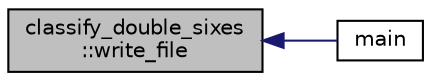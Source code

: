 digraph "classify_double_sixes::write_file"
{
  edge [fontname="Helvetica",fontsize="10",labelfontname="Helvetica",labelfontsize="10"];
  node [fontname="Helvetica",fontsize="10",shape=record];
  rankdir="LR";
  Node3372 [label="classify_double_sixes\l::write_file",height=0.2,width=0.4,color="black", fillcolor="grey75", style="filled", fontcolor="black"];
  Node3372 -> Node3373 [dir="back",color="midnightblue",fontsize="10",style="solid",fontname="Helvetica"];
  Node3373 [label="main",height=0.2,width=0.4,color="black", fillcolor="white", style="filled",URL="$df/df8/surface__classify_8_c.html#a217dbf8b442f20279ea00b898af96f52"];
}

